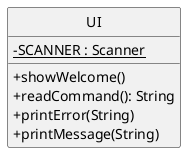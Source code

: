 @startuml
hide circle
skinparam classAttributeIconSize 0
    class UI {
        -SCANNER {static}: Scanner
        +showWelcome()
        +readCommand(): String
        +printError(String)
        +printMessage(String)
    }
@enduml